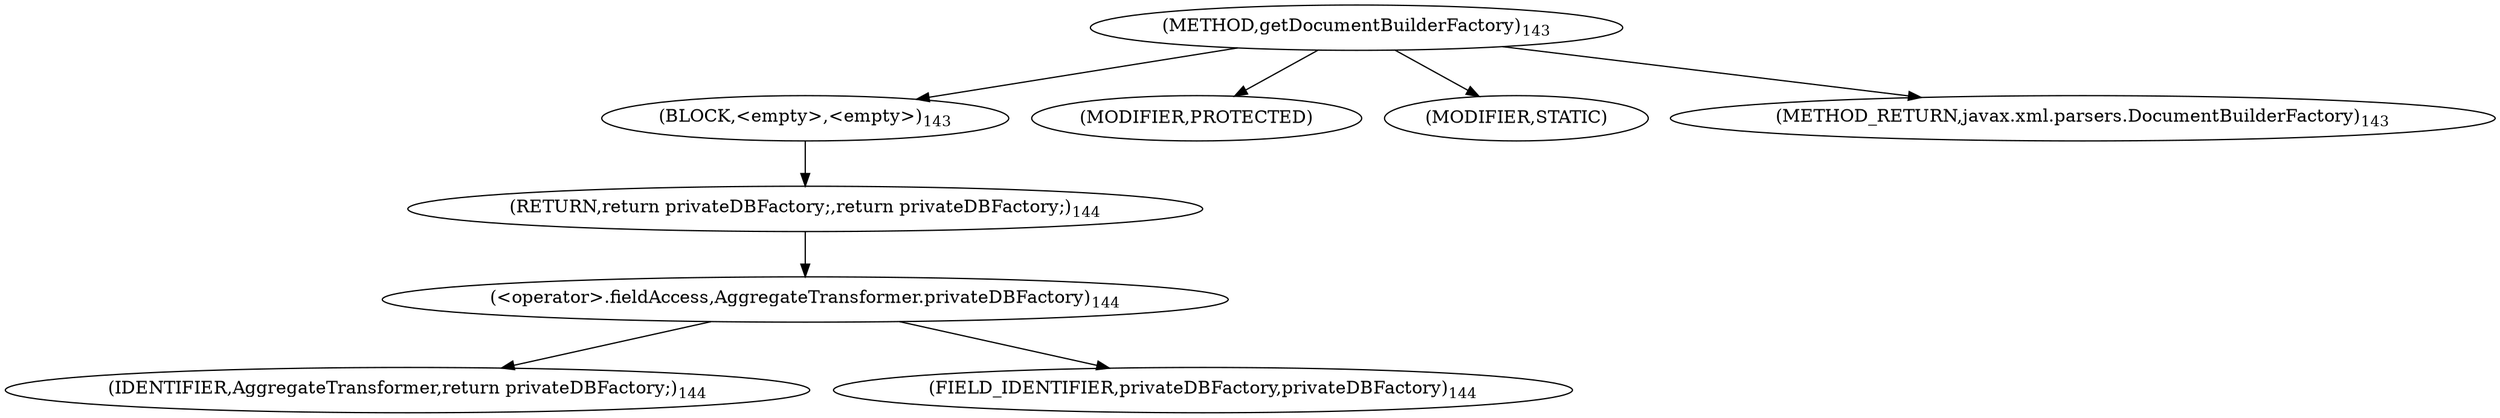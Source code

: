 digraph "getDocumentBuilderFactory" {  
"151" [label = <(METHOD,getDocumentBuilderFactory)<SUB>143</SUB>> ]
"152" [label = <(BLOCK,&lt;empty&gt;,&lt;empty&gt;)<SUB>143</SUB>> ]
"153" [label = <(RETURN,return privateDBFactory;,return privateDBFactory;)<SUB>144</SUB>> ]
"154" [label = <(&lt;operator&gt;.fieldAccess,AggregateTransformer.privateDBFactory)<SUB>144</SUB>> ]
"155" [label = <(IDENTIFIER,AggregateTransformer,return privateDBFactory;)<SUB>144</SUB>> ]
"156" [label = <(FIELD_IDENTIFIER,privateDBFactory,privateDBFactory)<SUB>144</SUB>> ]
"157" [label = <(MODIFIER,PROTECTED)> ]
"158" [label = <(MODIFIER,STATIC)> ]
"159" [label = <(METHOD_RETURN,javax.xml.parsers.DocumentBuilderFactory)<SUB>143</SUB>> ]
  "151" -> "152" 
  "151" -> "157" 
  "151" -> "158" 
  "151" -> "159" 
  "152" -> "153" 
  "153" -> "154" 
  "154" -> "155" 
  "154" -> "156" 
}
